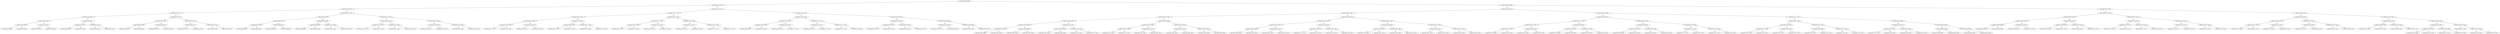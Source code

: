 digraph G{
151786398 [label="Node{data=[3688, 3688]}"]
151786398 -> 725485341
725485341 [label="Node{data=[1026, 1026]}"]
725485341 -> 924265581
924265581 [label="Node{data=[979, 979]}"]
924265581 -> 1196801583
1196801583 [label="Node{data=[913, 913]}"]
1196801583 -> 783074744
783074744 [label="Node{data=[905, 905]}"]
783074744 -> 1978739103
1978739103 [label="Node{data=[901, 901]}"]
1978739103 -> 2072712968
2072712968 [label="Node{data=[899, 899]}"]
2072712968 -> 298154640
298154640 [label="Node{data=[898, 898]}"]
2072712968 -> 1494019093
1494019093 [label="Node{data=[900, 900]}"]
1978739103 -> 625843066
625843066 [label="Node{data=[903, 903]}"]
625843066 -> 106822540
106822540 [label="Node{data=[902, 902]}"]
625843066 -> 1022758957
1022758957 [label="Node{data=[904, 904]}"]
783074744 -> 35925986
35925986 [label="Node{data=[909, 909]}"]
35925986 -> 1274802839
1274802839 [label="Node{data=[907, 907]}"]
1274802839 -> 580116991
580116991 [label="Node{data=[906, 906]}"]
1274802839 -> 787020536
787020536 [label="Node{data=[908, 908]}"]
35925986 -> 227576824
227576824 [label="Node{data=[911, 911]}"]
227576824 -> 426491799
426491799 [label="Node{data=[910, 910]}"]
227576824 -> 617232732
617232732 [label="Node{data=[912, 912]}"]
1196801583 -> 1293694983
1293694983 [label="Node{data=[971, 971]}"]
1293694983 -> 1155179799
1155179799 [label="Node{data=[967, 967]}"]
1155179799 -> 601372
601372 [label="Node{data=[965, 965]}"]
601372 -> 1971119256
1971119256 [label="Node{data=[953, 953]}"]
601372 -> 1502357040
1502357040 [label="Node{data=[966, 966]}"]
1155179799 -> 1215287819
1215287819 [label="Node{data=[969, 969]}"]
1215287819 -> 29845463
29845463 [label="Node{data=[968, 968]}"]
1215287819 -> 328014675
328014675 [label="Node{data=[970, 970]}"]
1293694983 -> 730333876
730333876 [label="Node{data=[975, 975]}"]
730333876 -> 499212868
499212868 [label="Node{data=[973, 973]}"]
499212868 -> 654460916
654460916 [label="Node{data=[972, 972]}"]
499212868 -> 1546557380
1546557380 [label="Node{data=[974, 974]}"]
730333876 -> 928555863
928555863 [label="Node{data=[977, 977]}"]
928555863 -> 563946682
563946682 [label="Node{data=[976, 976]}"]
928555863 -> 345369242
345369242 [label="Node{data=[978, 978]}"]
924265581 -> 1009639291
1009639291 [label="Node{data=[1010, 1010]}"]
1009639291 -> 1310560690
1310560690 [label="Node{data=[987, 987]}"]
1310560690 -> 116245567
116245567 [label="Node{data=[983, 983]}"]
116245567 -> 1024929602
1024929602 [label="Node{data=[981, 981]}"]
1024929602 -> 1863575964
1863575964 [label="Node{data=[980, 980]}"]
1024929602 -> 1302427085
1302427085 [label="Node{data=[982, 982]}"]
116245567 -> 629509242
629509242 [label="Node{data=[985, 985]}"]
629509242 -> 569166519
569166519 [label="Node{data=[984, 984]}"]
629509242 -> 1363380255
1363380255 [label="Node{data=[986, 986]}"]
1310560690 -> 386568423
386568423 [label="Node{data=[1006, 1006]}"]
386568423 -> 509945888
509945888 [label="Node{data=[989, 989]}"]
509945888 -> 1495003177
1495003177 [label="Node{data=[988, 988]}"]
509945888 -> 341149797
341149797 [label="Node{data=[990, 990]}"]
386568423 -> 1469820832
1469820832 [label="Node{data=[1008, 1008]}"]
1469820832 -> 1611180379
1611180379 [label="Node{data=[1007, 1007]}"]
1469820832 -> 1712625611
1712625611 [label="Node{data=[1009, 1009]}"]
1009639291 -> 1589259724
1589259724 [label="Node{data=[1018, 1018]}"]
1589259724 -> 1423343380
1423343380 [label="Node{data=[1014, 1014]}"]
1423343380 -> 1899054756
1899054756 [label="Node{data=[1012, 1012]}"]
1899054756 -> 861486470
861486470 [label="Node{data=[1011, 1011]}"]
1899054756 -> 1015194220
1015194220 [label="Node{data=[1013, 1013]}"]
1423343380 -> 1531663415
1531663415 [label="Node{data=[1016, 1016]}"]
1531663415 -> 540290460
540290460 [label="Node{data=[1015, 1015]}"]
1531663415 -> 1518043409
1518043409 [label="Node{data=[1017, 1017]}"]
1589259724 -> 1942215152
1942215152 [label="Node{data=[1022, 1022]}"]
1942215152 -> 1923666259
1923666259 [label="Node{data=[1020, 1020]}"]
1923666259 -> 1945197143
1945197143 [label="Node{data=[1019, 1019]}"]
1923666259 -> 1963212337
1963212337 [label="Node{data=[1021, 1021]}"]
1942215152 -> 409298232
409298232 [label="Node{data=[1024, 1024]}"]
409298232 -> 754126126
754126126 [label="Node{data=[1023, 1023]}"]
409298232 -> 1437194501
1437194501 [label="Node{data=[1025, 1025]}"]
725485341 -> 17334327
17334327 [label="Node{data=[1554, 1554]}"]
17334327 -> 846690699
846690699 [label="Node{data=[1137, 1137]}"]
846690699 -> 114919574
114919574 [label="Node{data=[1034, 1034]}"]
114919574 -> 488835257
488835257 [label="Node{data=[1030, 1030]}"]
488835257 -> 1492072978
1492072978 [label="Node{data=[1028, 1028]}"]
1492072978 -> 1365097381
1365097381 [label="Node{data=[1027, 1027]}"]
1492072978 -> 462029856
462029856 [label="Node{data=[1029, 1029]}"]
488835257 -> 518631720
518631720 [label="Node{data=[1032, 1032]}"]
518631720 -> 1064777549
1064777549 [label="Node{data=[1031, 1031]}"]
518631720 -> 63644565
63644565 [label="Node{data=[1033, 1033]}"]
114919574 -> 1219202248
1219202248 [label="Node{data=[1038, 1038]}"]
1219202248 -> 454558724
454558724 [label="Node{data=[1036, 1036]}"]
454558724 -> 492017013
492017013 [label="Node{data=[1035, 1035]}"]
454558724 -> 1205787329
1205787329 [label="Node{data=[1037, 1037]}"]
1219202248 -> 1401406270
1401406270 [label="Node{data=[1122, 1122]}"]
1401406270 -> 140825966
140825966 [label="Node{data=[1039, 1039]}"]
1401406270 -> 161284394
161284394 [label="Node{data=[1136, 1136]}"]
846690699 -> 950323722
950323722 [label="Node{data=[1145, 1145]}"]
950323722 -> 1431793683
1431793683 [label="Node{data=[1141, 1141]}"]
1431793683 -> 2067136626
2067136626 [label="Node{data=[1139, 1139]}"]
2067136626 -> 449038959
449038959 [label="Node{data=[1138, 1138]}"]
2067136626 -> 78227367
78227367 [label="Node{data=[1140, 1140]}"]
1431793683 -> 1779468489
1779468489 [label="Node{data=[1143, 1143]}"]
1779468489 -> 569258089
569258089 [label="Node{data=[1142, 1142]}"]
1779468489 -> 628758153
628758153 [label="Node{data=[1144, 1144]}"]
950323722 -> 1814501662
1814501662 [label="Node{data=[1392, 1392]}"]
1814501662 -> 35623571
35623571 [label="Node{data=[1147, 1147]}"]
35623571 -> 1377998785
1377998785 [label="Node{data=[1146, 1146]}"]
35623571 -> 655957330
655957330 [label="Node{data=[1391, 1391]}"]
1814501662 -> 1931616070
1931616070 [label="Node{data=[1447, 1447]}"]
1931616070 -> 232227003
232227003 [label="Node{data=[1417, 1417]}"]
1931616070 -> 1267569247
1267569247 [label="Node{data=[1514, 1514]}"]
17334327 -> 613541361
613541361 [label="Node{data=[2193, 2193]}"]
613541361 -> 1202325002
1202325002 [label="Node{data=[2108, 2108]}"]
1202325002 -> 1984529436
1984529436 [label="Node{data=[2104, 2104]}"]
1984529436 -> 1366425568
1366425568 [label="Node{data=[2098, 2098]}"]
1366425568 -> 2061772370
2061772370 [label="Node{data=[2068, 2068]}"]
1366425568 -> 1835656530
1835656530 [label="Node{data=[2103, 2103]}"]
1984529436 -> 1463477639
1463477639 [label="Node{data=[2106, 2106]}"]
1463477639 -> 157982335
157982335 [label="Node{data=[2105, 2105]}"]
1463477639 -> 1390931894
1390931894 [label="Node{data=[2107, 2107]}"]
1202325002 -> 1887880141
1887880141 [label="Node{data=[2112, 2112]}"]
1887880141 -> 1880102535
1880102535 [label="Node{data=[2110, 2110]}"]
1880102535 -> 760539036
760539036 [label="Node{data=[2109, 2109]}"]
1880102535 -> 1076049887
1076049887 [label="Node{data=[2111, 2111]}"]
1887880141 -> 108858557
108858557 [label="Node{data=[2114, 2114]}"]
108858557 -> 1982437083
1982437083 [label="Node{data=[2113, 2113]}"]
108858557 -> 2085353349
2085353349 [label="Node{data=[2188, 2188]}"]
613541361 -> 630172188
630172188 [label="Node{data=[3676, 3676]}"]
630172188 -> 1274630900
1274630900 [label="Node{data=[3672, 3672]}"]
1274630900 -> 1901890078
1901890078 [label="Node{data=[3670, 3670]}"]
1901890078 -> 1384688751
1384688751 [label="Node{data=[3597, 3597]}"]
1901890078 -> 168768360
168768360 [label="Node{data=[3671, 3671]}"]
1274630900 -> 199274031
199274031 [label="Node{data=[3674, 3674]}"]
199274031 -> 511297847
511297847 [label="Node{data=[3673, 3673]}"]
199274031 -> 159774019
159774019 [label="Node{data=[3675, 3675]}"]
630172188 -> 2053247848
2053247848 [label="Node{data=[3680, 3680]}"]
2053247848 -> 1954372573
1954372573 [label="Node{data=[3678, 3678]}"]
1954372573 -> 614269972
614269972 [label="Node{data=[3677, 3677]}"]
1954372573 -> 43303465
43303465 [label="Node{data=[3679, 3679]}"]
2053247848 -> 1745315904
1745315904 [label="Node{data=[3686, 3686]}"]
1745315904 -> 1991931182
1991931182 [label="Node{data=[3681, 3681]}"]
1745315904 -> 986407497
986407497 [label="Node{data=[3687, 3687]}"]
151786398 -> 518683315
518683315 [label="Node{data=[9696, 9696]}"]
518683315 -> 1308382278
1308382278 [label="Node{data=[4229, 4229]}"]
1308382278 -> 1749699538
1749699538 [label="Node{data=[3847, 3847]}"]
1749699538 -> 158508472
158508472 [label="Node{data=[3704, 3704]}"]
158508472 -> 1140881863
1140881863 [label="Node{data=[3696, 3696]}"]
1140881863 -> 1810975589
1810975589 [label="Node{data=[3692, 3692]}"]
1810975589 -> 1365219602
1365219602 [label="Node{data=[3690, 3690]}"]
1365219602 -> 1302112740
1302112740 [label="Node{data=[3689, 3689]}"]
1365219602 -> 169164753
169164753 [label="Node{data=[3691, 3691]}"]
1810975589 -> 1809770389
1809770389 [label="Node{data=[3694, 3694]}"]
1809770389 -> 1189373173
1189373173 [label="Node{data=[3693, 3693]}"]
1809770389 -> 1847539268
1847539268 [label="Node{data=[3695, 3695]}"]
1140881863 -> 1305962465
1305962465 [label="Node{data=[3700, 3700]}"]
1305962465 -> 1361691521
1361691521 [label="Node{data=[3698, 3698]}"]
1361691521 -> 881837725
881837725 [label="Node{data=[3697, 3697]}"]
1361691521 -> 599096158
599096158 [label="Node{data=[3699, 3699]}"]
1305962465 -> 1437329574
1437329574 [label="Node{data=[3702, 3702]}"]
1437329574 -> 1249975385
1249975385 [label="Node{data=[3701, 3701]}"]
1437329574 -> 7372986
7372986 [label="Node{data=[3703, 3703]}"]
158508472 -> 135750753
135750753 [label="Node{data=[3809, 3809]}"]
135750753 -> 49500957
49500957 [label="Node{data=[3708, 3708]}"]
49500957 -> 1087562958
1087562958 [label="Node{data=[3706, 3706]}"]
1087562958 -> 1143195966
1143195966 [label="Node{data=[3705, 3705]}"]
1087562958 -> 2007271863
2007271863 [label="Node{data=[3707, 3707]}"]
49500957 -> 1867995109
1867995109 [label="Node{data=[3710, 3710]}"]
1867995109 -> 947137109
947137109 [label="Node{data=[3709, 3709]}"]
1867995109 -> 1657044572
1657044572 [label="Node{data=[3801, 3801]}"]
135750753 -> 830388866
830388866 [label="Node{data=[3843, 3843]}"]
830388866 -> 1690516279
1690516279 [label="Node{data=[3841, 3841]}"]
1690516279 -> 2105312120
2105312120 [label="Node{data=[3840, 3840]}"]
1690516279 -> 1015751701
1015751701 [label="Node{data=[3842, 3842]}"]
830388866 -> 2019898284
2019898284 [label="Node{data=[3845, 3845]}"]
2019898284 -> 92452116
92452116 [label="Node{data=[3844, 3844]}"]
2019898284 -> 477925791
477925791 [label="Node{data=[3846, 3846]}"]
1749699538 -> 2033362313
2033362313 [label="Node{data=[4184, 4184]}"]
2033362313 -> 672858448
672858448 [label="Node{data=[4176, 4176]}"]
672858448 -> 941697874
941697874 [label="Node{data=[3851, 3851]}"]
941697874 -> 1084859808
1084859808 [label="Node{data=[3849, 3849]}"]
1084859808 -> 744181457
744181457 [label="Node{data=[3848, 3848]}"]
1084859808 -> 1547361163
1547361163 [label="Node{data=[3850, 3850]}"]
941697874 -> 1844449509
1844449509 [label="Node{data=[4131, 4131]}"]
1844449509 -> 1626942558
1626942558 [label="Node{data=[3852, 3852]}"]
1844449509 -> 371379030
371379030 [label="Node{data=[4154, 4154]}"]
672858448 -> 474922138
474922138 [label="Node{data=[4180, 4180]}"]
474922138 -> 1901392078
1901392078 [label="Node{data=[4178, 4178]}"]
1901392078 -> 1483127142
1483127142 [label="Node{data=[4177, 4177]}"]
1901392078 -> 1486790983
1486790983 [label="Node{data=[4179, 4179]}"]
474922138 -> 828206242
828206242 [label="Node{data=[4182, 4182]}"]
828206242 -> 1733900487
1733900487 [label="Node{data=[4181, 4181]}"]
828206242 -> 169410755
169410755 [label="Node{data=[4183, 4183]}"]
2033362313 -> 656411742
656411742 [label="Node{data=[4221, 4221]}"]
656411742 -> 2109889636
2109889636 [label="Node{data=[4188, 4188]}"]
2109889636 -> 1400097819
1400097819 [label="Node{data=[4186, 4186]}"]
1400097819 -> 296665518
296665518 [label="Node{data=[4185, 4185]}"]
1400097819 -> 910912825
910912825 [label="Node{data=[4187, 4187]}"]
2109889636 -> 1493513960
1493513960 [label="Node{data=[4190, 4190]}"]
1493513960 -> 349911751
349911751 [label="Node{data=[4189, 4189]}"]
1493513960 -> 1939814979
1939814979 [label="Node{data=[4220, 4220]}"]
656411742 -> 516993964
516993964 [label="Node{data=[4225, 4225]}"]
516993964 -> 1846703336
1846703336 [label="Node{data=[4223, 4223]}"]
1846703336 -> 592606959
592606959 [label="Node{data=[4222, 4222]}"]
1846703336 -> 697638372
697638372 [label="Node{data=[4224, 4224]}"]
516993964 -> 843290281
843290281 [label="Node{data=[4227, 4227]}"]
843290281 -> 1326125373
1326125373 [label="Node{data=[4226, 4226]}"]
843290281 -> 2136924989
2136924989 [label="Node{data=[4228, 4228]}"]
1308382278 -> 2116397839
2116397839 [label="Node{data=[7630, 7630]}"]
2116397839 -> 1358793916
1358793916 [label="Node{data=[6529, 6529]}"]
1358793916 -> 1206451559
1206451559 [label="Node{data=[4237, 4237]}"]
1206451559 -> 1327999404
1327999404 [label="Node{data=[4233, 4233]}"]
1327999404 -> 470355604
470355604 [label="Node{data=[4231, 4231]}"]
470355604 -> 539883973
539883973 [label="Node{data=[4230, 4230]}"]
470355604 -> 548285282
548285282 [label="Node{data=[4232, 4232]}"]
1327999404 -> 1387695122
1387695122 [label="Node{data=[4235, 4235]}"]
1387695122 -> 111105406
111105406 [label="Node{data=[4234, 4234]}"]
1387695122 -> 1236494265
1236494265 [label="Node{data=[4236, 4236]}"]
1206451559 -> 404205782
404205782 [label="Node{data=[6525, 6525]}"]
404205782 -> 2116512218
2116512218 [label="Node{data=[4239, 4239]}"]
2116512218 -> 49280965
49280965 [label="Node{data=[4238, 4238]}"]
2116512218 -> 1345570446
1345570446 [label="Node{data=[6489, 6489]}"]
404205782 -> 1971801438
1971801438 [label="Node{data=[6527, 6527]}"]
1971801438 -> 816546701
816546701 [label="Node{data=[6526, 6526]}"]
1971801438 -> 1292311426
1292311426 [label="Node{data=[6528, 6528]}"]
1358793916 -> 55485210
55485210 [label="Node{data=[6537, 6537]}"]
55485210 -> 1282208656
1282208656 [label="Node{data=[6533, 6533]}"]
1282208656 -> 540522107
540522107 [label="Node{data=[6531, 6531]}"]
540522107 -> 1436115700
1436115700 [label="Node{data=[6530, 6530]}"]
540522107 -> 599346478
599346478 [label="Node{data=[6532, 6532]}"]
1282208656 -> 149080762
149080762 [label="Node{data=[6535, 6535]}"]
149080762 -> 368783795
368783795 [label="Node{data=[6534, 6534]}"]
149080762 -> 199982906
199982906 [label="Node{data=[6536, 6536]}"]
55485210 -> 1657963348
1657963348 [label="Node{data=[7626, 7626]}"]
1657963348 -> 2096833198
2096833198 [label="Node{data=[7574, 7574]}"]
2096833198 -> 809624107
809624107 [label="Node{data=[7557, 7557]}"]
2096833198 -> 1619220918
1619220918 [label="Node{data=[7625, 7625]}"]
1657963348 -> 381529809
381529809 [label="Node{data=[7628, 7628]}"]
381529809 -> 863375610
863375610 [label="Node{data=[7627, 7627]}"]
381529809 -> 203029509
203029509 [label="Node{data=[7629, 7629]}"]
2116397839 -> 1991072473
1991072473 [label="Node{data=[7741, 7741]}"]
1991072473 -> 228436475
228436475 [label="Node{data=[7638, 7638]}"]
228436475 -> 250583410
250583410 [label="Node{data=[7634, 7634]}"]
250583410 -> 1305847166
1305847166 [label="Node{data=[7632, 7632]}"]
1305847166 -> 1362249103
1362249103 [label="Node{data=[7631, 7631]}"]
1305847166 -> 822148131
822148131 [label="Node{data=[7633, 7633]}"]
250583410 -> 1138153336
1138153336 [label="Node{data=[7636, 7636]}"]
1138153336 -> 600335401
600335401 [label="Node{data=[7635, 7635]}"]
1138153336 -> 1620394978
1620394978 [label="Node{data=[7637, 7637]}"]
228436475 -> 1447184951
1447184951 [label="Node{data=[7706, 7706]}"]
1447184951 -> 593115792
593115792 [label="Node{data=[7640, 7640]}"]
593115792 -> 1137966078
1137966078 [label="Node{data=[7639, 7639]}"]
593115792 -> 160639541
160639541 [label="Node{data=[7671, 7671]}"]
1447184951 -> 1304746690
1304746690 [label="Node{data=[7739, 7739]}"]
1304746690 -> 1069086544
1069086544 [label="Node{data=[7738, 7738]}"]
1304746690 -> 1667823442
1667823442 [label="Node{data=[7740, 7740]}"]
1991072473 -> 1941613448
1941613448 [label="Node{data=[9688, 9688]}"]
1941613448 -> 407072247
407072247 [label="Node{data=[9232, 9232]}"]
407072247 -> 1622744024
1622744024 [label="Node{data=[7743, 7743]}"]
1622744024 -> 1154462458
1154462458 [label="Node{data=[7742, 7742]}"]
1622744024 -> 1645197056
1645197056 [label="Node{data=[9204, 9204]}"]
407072247 -> 1629504099
1629504099 [label="Node{data=[9422, 9422]}"]
1629504099 -> 1232073284
1232073284 [label="Node{data=[9359, 9359]}"]
1629504099 -> 1880015345
1880015345 [label="Node{data=[9676, 9676]}"]
1941613448 -> 1873203015
1873203015 [label="Node{data=[9692, 9692]}"]
1873203015 -> 217492362
217492362 [label="Node{data=[9690, 9690]}"]
217492362 -> 977110402
977110402 [label="Node{data=[9689, 9689]}"]
217492362 -> 1010485885
1010485885 [label="Node{data=[9691, 9691]}"]
1873203015 -> 1707075146
1707075146 [label="Node{data=[9694, 9694]}"]
1707075146 -> 1554824076
1554824076 [label="Node{data=[9693, 9693]}"]
1707075146 -> 174793742
174793742 [label="Node{data=[9695, 9695]}"]
518683315 -> 1625845276
1625845276 [label="Node{data=[9728, 9728]}"]
1625845276 -> 2063550973
2063550973 [label="Node{data=[9712, 9712]}"]
2063550973 -> 1127673333
1127673333 [label="Node{data=[9704, 9704]}"]
1127673333 -> 271510217
271510217 [label="Node{data=[9700, 9700]}"]
271510217 -> 857075294
857075294 [label="Node{data=[9698, 9698]}"]
857075294 -> 858126688
858126688 [label="Node{data=[9697, 9697]}"]
857075294 -> 1191769012
1191769012 [label="Node{data=[9699, 9699]}"]
271510217 -> 546779454
546779454 [label="Node{data=[9702, 9702]}"]
546779454 -> 1013730412
1013730412 [label="Node{data=[9701, 9701]}"]
546779454 -> 538856568
538856568 [label="Node{data=[9703, 9703]}"]
1127673333 -> 537628316
537628316 [label="Node{data=[9708, 9708]}"]
537628316 -> 965494114
965494114 [label="Node{data=[9706, 9706]}"]
965494114 -> 1734172947
1734172947 [label="Node{data=[9705, 9705]}"]
965494114 -> 905088012
905088012 [label="Node{data=[9707, 9707]}"]
537628316 -> 1232182080
1232182080 [label="Node{data=[9710, 9710]}"]
1232182080 -> 311259225
311259225 [label="Node{data=[9709, 9709]}"]
1232182080 -> 517263074
517263074 [label="Node{data=[9711, 9711]}"]
2063550973 -> 1072145368
1072145368 [label="Node{data=[9720, 9720]}"]
1072145368 -> 2047448319
2047448319 [label="Node{data=[9716, 9716]}"]
2047448319 -> 67054687
67054687 [label="Node{data=[9714, 9714]}"]
67054687 -> 996426012
996426012 [label="Node{data=[9713, 9713]}"]
67054687 -> 966773963
966773963 [label="Node{data=[9715, 9715]}"]
2047448319 -> 252123499
252123499 [label="Node{data=[9718, 9718]}"]
252123499 -> 1977630976
1977630976 [label="Node{data=[9717, 9717]}"]
252123499 -> 1813352961
1813352961 [label="Node{data=[9719, 9719]}"]
1072145368 -> 732689116
732689116 [label="Node{data=[9724, 9724]}"]
732689116 -> 483424899
483424899 [label="Node{data=[9722, 9722]}"]
483424899 -> 1808777304
1808777304 [label="Node{data=[9721, 9721]}"]
483424899 -> 730518202
730518202 [label="Node{data=[9723, 9723]}"]
732689116 -> 1606674437
1606674437 [label="Node{data=[9726, 9726]}"]
1606674437 -> 1087935772
1087935772 [label="Node{data=[9725, 9725]}"]
1606674437 -> 1426079839
1426079839 [label="Node{data=[9727, 9727]}"]
1625845276 -> 685918023
685918023 [label="Node{data=[9744, 9744]}"]
685918023 -> 1755382174
1755382174 [label="Node{data=[9736, 9736]}"]
1755382174 -> 1825905123
1825905123 [label="Node{data=[9732, 9732]}"]
1825905123 -> 989904542
989904542 [label="Node{data=[9730, 9730]}"]
989904542 -> 31596230
31596230 [label="Node{data=[9729, 9729]}"]
989904542 -> 1638875797
1638875797 [label="Node{data=[9731, 9731]}"]
1825905123 -> 636568898
636568898 [label="Node{data=[9734, 9734]}"]
636568898 -> 456911660
456911660 [label="Node{data=[9733, 9733]}"]
636568898 -> 171885219
171885219 [label="Node{data=[9735, 9735]}"]
1755382174 -> 287212187
287212187 [label="Node{data=[9740, 9740]}"]
287212187 -> 1055526575
1055526575 [label="Node{data=[9738, 9738]}"]
1055526575 -> 2060247253
2060247253 [label="Node{data=[9737, 9737]}"]
1055526575 -> 110829301
110829301 [label="Node{data=[9739, 9739]}"]
287212187 -> 1668566759
1668566759 [label="Node{data=[9742, 9742]}"]
1668566759 -> 226868048
226868048 [label="Node{data=[9741, 9741]}"]
1668566759 -> 273819773
273819773 [label="Node{data=[9743, 9743]}"]
685918023 -> 1323360308
1323360308 [label="Node{data=[9752, 9752]}"]
1323360308 -> 262315129
262315129 [label="Node{data=[9748, 9748]}"]
262315129 -> 794687974
794687974 [label="Node{data=[9746, 9746]}"]
794687974 -> 776814000
776814000 [label="Node{data=[9745, 9745]}"]
794687974 -> 1743096077
1743096077 [label="Node{data=[9747, 9747]}"]
262315129 -> 2092925148
2092925148 [label="Node{data=[9750, 9750]}"]
2092925148 -> 1013826660
1013826660 [label="Node{data=[9749, 9749]}"]
2092925148 -> 2064305892
2064305892 [label="Node{data=[9751, 9751]}"]
1323360308 -> 812420457
812420457 [label="Node{data=[9760, 9760]}"]
812420457 -> 819282648
819282648 [label="Node{data=[9756, 9756]}"]
819282648 -> 1649016386
1649016386 [label="Node{data=[9754, 9754]}"]
1649016386 -> 1327063297
1327063297 [label="Node{data=[9753, 9753]}"]
1649016386 -> 466266702
466266702 [label="Node{data=[9755, 9755]}"]
819282648 -> 18085997
18085997 [label="Node{data=[9758, 9758]}"]
18085997 -> 746962403
746962403 [label="Node{data=[9757, 9757]}"]
18085997 -> 672190491
672190491 [label="Node{data=[9759, 9759]}"]
812420457 -> 1715902349
1715902349 [label="Node{data=[9762, 9762]}"]
1715902349 -> 2022230968
2022230968 [label="Node{data=[9761, 9761]}"]
1715902349 -> 2036538351
2036538351 [label="Node{data=[9764, 9764]}"]
2036538351 -> 1465748688
1465748688 [label="Node{data=[9763, 9763]}"]
2036538351 -> 91591497
91591497 [label="Node{data=[9790, 9790]}"]
}